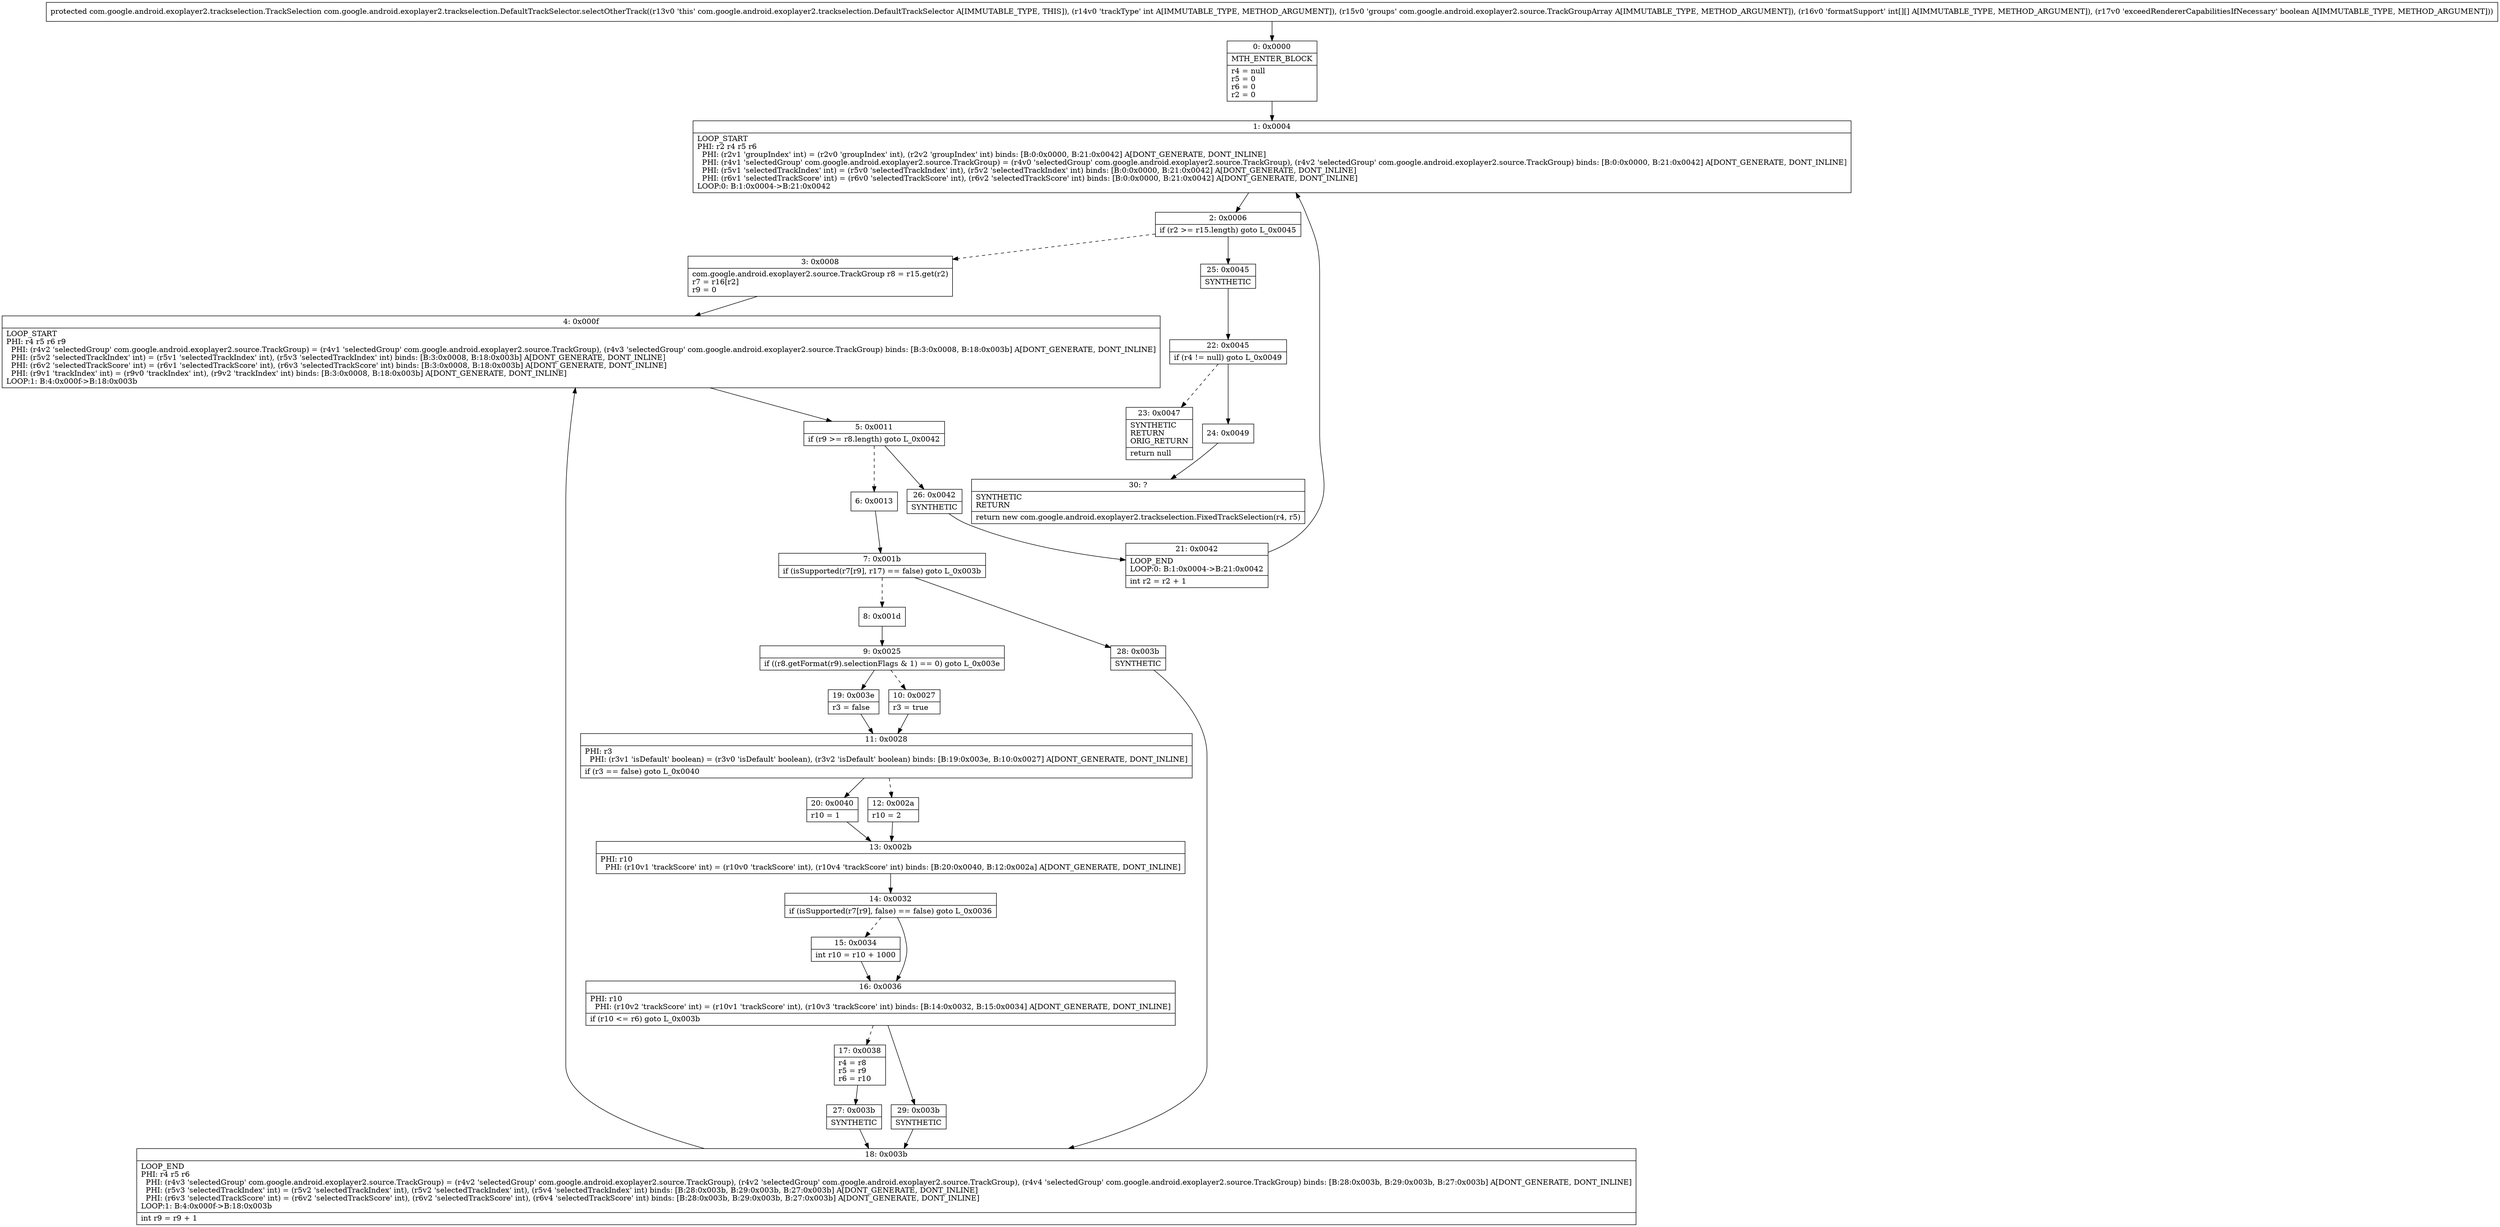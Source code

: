 digraph "CFG forcom.google.android.exoplayer2.trackselection.DefaultTrackSelector.selectOtherTrack(ILcom\/google\/android\/exoplayer2\/source\/TrackGroupArray;[[IZ)Lcom\/google\/android\/exoplayer2\/trackselection\/TrackSelection;" {
Node_0 [shape=record,label="{0\:\ 0x0000|MTH_ENTER_BLOCK\l|r4 = null\lr5 = 0\lr6 = 0\lr2 = 0\l}"];
Node_1 [shape=record,label="{1\:\ 0x0004|LOOP_START\lPHI: r2 r4 r5 r6 \l  PHI: (r2v1 'groupIndex' int) = (r2v0 'groupIndex' int), (r2v2 'groupIndex' int) binds: [B:0:0x0000, B:21:0x0042] A[DONT_GENERATE, DONT_INLINE]\l  PHI: (r4v1 'selectedGroup' com.google.android.exoplayer2.source.TrackGroup) = (r4v0 'selectedGroup' com.google.android.exoplayer2.source.TrackGroup), (r4v2 'selectedGroup' com.google.android.exoplayer2.source.TrackGroup) binds: [B:0:0x0000, B:21:0x0042] A[DONT_GENERATE, DONT_INLINE]\l  PHI: (r5v1 'selectedTrackIndex' int) = (r5v0 'selectedTrackIndex' int), (r5v2 'selectedTrackIndex' int) binds: [B:0:0x0000, B:21:0x0042] A[DONT_GENERATE, DONT_INLINE]\l  PHI: (r6v1 'selectedTrackScore' int) = (r6v0 'selectedTrackScore' int), (r6v2 'selectedTrackScore' int) binds: [B:0:0x0000, B:21:0x0042] A[DONT_GENERATE, DONT_INLINE]\lLOOP:0: B:1:0x0004\-\>B:21:0x0042\l}"];
Node_2 [shape=record,label="{2\:\ 0x0006|if (r2 \>= r15.length) goto L_0x0045\l}"];
Node_3 [shape=record,label="{3\:\ 0x0008|com.google.android.exoplayer2.source.TrackGroup r8 = r15.get(r2)\lr7 = r16[r2]\lr9 = 0\l}"];
Node_4 [shape=record,label="{4\:\ 0x000f|LOOP_START\lPHI: r4 r5 r6 r9 \l  PHI: (r4v2 'selectedGroup' com.google.android.exoplayer2.source.TrackGroup) = (r4v1 'selectedGroup' com.google.android.exoplayer2.source.TrackGroup), (r4v3 'selectedGroup' com.google.android.exoplayer2.source.TrackGroup) binds: [B:3:0x0008, B:18:0x003b] A[DONT_GENERATE, DONT_INLINE]\l  PHI: (r5v2 'selectedTrackIndex' int) = (r5v1 'selectedTrackIndex' int), (r5v3 'selectedTrackIndex' int) binds: [B:3:0x0008, B:18:0x003b] A[DONT_GENERATE, DONT_INLINE]\l  PHI: (r6v2 'selectedTrackScore' int) = (r6v1 'selectedTrackScore' int), (r6v3 'selectedTrackScore' int) binds: [B:3:0x0008, B:18:0x003b] A[DONT_GENERATE, DONT_INLINE]\l  PHI: (r9v1 'trackIndex' int) = (r9v0 'trackIndex' int), (r9v2 'trackIndex' int) binds: [B:3:0x0008, B:18:0x003b] A[DONT_GENERATE, DONT_INLINE]\lLOOP:1: B:4:0x000f\-\>B:18:0x003b\l}"];
Node_5 [shape=record,label="{5\:\ 0x0011|if (r9 \>= r8.length) goto L_0x0042\l}"];
Node_6 [shape=record,label="{6\:\ 0x0013}"];
Node_7 [shape=record,label="{7\:\ 0x001b|if (isSupported(r7[r9], r17) == false) goto L_0x003b\l}"];
Node_8 [shape=record,label="{8\:\ 0x001d}"];
Node_9 [shape=record,label="{9\:\ 0x0025|if ((r8.getFormat(r9).selectionFlags & 1) == 0) goto L_0x003e\l}"];
Node_10 [shape=record,label="{10\:\ 0x0027|r3 = true\l}"];
Node_11 [shape=record,label="{11\:\ 0x0028|PHI: r3 \l  PHI: (r3v1 'isDefault' boolean) = (r3v0 'isDefault' boolean), (r3v2 'isDefault' boolean) binds: [B:19:0x003e, B:10:0x0027] A[DONT_GENERATE, DONT_INLINE]\l|if (r3 == false) goto L_0x0040\l}"];
Node_12 [shape=record,label="{12\:\ 0x002a|r10 = 2\l}"];
Node_13 [shape=record,label="{13\:\ 0x002b|PHI: r10 \l  PHI: (r10v1 'trackScore' int) = (r10v0 'trackScore' int), (r10v4 'trackScore' int) binds: [B:20:0x0040, B:12:0x002a] A[DONT_GENERATE, DONT_INLINE]\l}"];
Node_14 [shape=record,label="{14\:\ 0x0032|if (isSupported(r7[r9], false) == false) goto L_0x0036\l}"];
Node_15 [shape=record,label="{15\:\ 0x0034|int r10 = r10 + 1000\l}"];
Node_16 [shape=record,label="{16\:\ 0x0036|PHI: r10 \l  PHI: (r10v2 'trackScore' int) = (r10v1 'trackScore' int), (r10v3 'trackScore' int) binds: [B:14:0x0032, B:15:0x0034] A[DONT_GENERATE, DONT_INLINE]\l|if (r10 \<= r6) goto L_0x003b\l}"];
Node_17 [shape=record,label="{17\:\ 0x0038|r4 = r8\lr5 = r9\lr6 = r10\l}"];
Node_18 [shape=record,label="{18\:\ 0x003b|LOOP_END\lPHI: r4 r5 r6 \l  PHI: (r4v3 'selectedGroup' com.google.android.exoplayer2.source.TrackGroup) = (r4v2 'selectedGroup' com.google.android.exoplayer2.source.TrackGroup), (r4v2 'selectedGroup' com.google.android.exoplayer2.source.TrackGroup), (r4v4 'selectedGroup' com.google.android.exoplayer2.source.TrackGroup) binds: [B:28:0x003b, B:29:0x003b, B:27:0x003b] A[DONT_GENERATE, DONT_INLINE]\l  PHI: (r5v3 'selectedTrackIndex' int) = (r5v2 'selectedTrackIndex' int), (r5v2 'selectedTrackIndex' int), (r5v4 'selectedTrackIndex' int) binds: [B:28:0x003b, B:29:0x003b, B:27:0x003b] A[DONT_GENERATE, DONT_INLINE]\l  PHI: (r6v3 'selectedTrackScore' int) = (r6v2 'selectedTrackScore' int), (r6v2 'selectedTrackScore' int), (r6v4 'selectedTrackScore' int) binds: [B:28:0x003b, B:29:0x003b, B:27:0x003b] A[DONT_GENERATE, DONT_INLINE]\lLOOP:1: B:4:0x000f\-\>B:18:0x003b\l|int r9 = r9 + 1\l}"];
Node_19 [shape=record,label="{19\:\ 0x003e|r3 = false\l}"];
Node_20 [shape=record,label="{20\:\ 0x0040|r10 = 1\l}"];
Node_21 [shape=record,label="{21\:\ 0x0042|LOOP_END\lLOOP:0: B:1:0x0004\-\>B:21:0x0042\l|int r2 = r2 + 1\l}"];
Node_22 [shape=record,label="{22\:\ 0x0045|if (r4 != null) goto L_0x0049\l}"];
Node_23 [shape=record,label="{23\:\ 0x0047|SYNTHETIC\lRETURN\lORIG_RETURN\l|return null\l}"];
Node_24 [shape=record,label="{24\:\ 0x0049}"];
Node_25 [shape=record,label="{25\:\ 0x0045|SYNTHETIC\l}"];
Node_26 [shape=record,label="{26\:\ 0x0042|SYNTHETIC\l}"];
Node_27 [shape=record,label="{27\:\ 0x003b|SYNTHETIC\l}"];
Node_28 [shape=record,label="{28\:\ 0x003b|SYNTHETIC\l}"];
Node_29 [shape=record,label="{29\:\ 0x003b|SYNTHETIC\l}"];
Node_30 [shape=record,label="{30\:\ ?|SYNTHETIC\lRETURN\l|return new com.google.android.exoplayer2.trackselection.FixedTrackSelection(r4, r5)\l}"];
MethodNode[shape=record,label="{protected com.google.android.exoplayer2.trackselection.TrackSelection com.google.android.exoplayer2.trackselection.DefaultTrackSelector.selectOtherTrack((r13v0 'this' com.google.android.exoplayer2.trackselection.DefaultTrackSelector A[IMMUTABLE_TYPE, THIS]), (r14v0 'trackType' int A[IMMUTABLE_TYPE, METHOD_ARGUMENT]), (r15v0 'groups' com.google.android.exoplayer2.source.TrackGroupArray A[IMMUTABLE_TYPE, METHOD_ARGUMENT]), (r16v0 'formatSupport' int[][] A[IMMUTABLE_TYPE, METHOD_ARGUMENT]), (r17v0 'exceedRendererCapabilitiesIfNecessary' boolean A[IMMUTABLE_TYPE, METHOD_ARGUMENT])) }"];
MethodNode -> Node_0;
Node_0 -> Node_1;
Node_1 -> Node_2;
Node_2 -> Node_3[style=dashed];
Node_2 -> Node_25;
Node_3 -> Node_4;
Node_4 -> Node_5;
Node_5 -> Node_6[style=dashed];
Node_5 -> Node_26;
Node_6 -> Node_7;
Node_7 -> Node_8[style=dashed];
Node_7 -> Node_28;
Node_8 -> Node_9;
Node_9 -> Node_10[style=dashed];
Node_9 -> Node_19;
Node_10 -> Node_11;
Node_11 -> Node_12[style=dashed];
Node_11 -> Node_20;
Node_12 -> Node_13;
Node_13 -> Node_14;
Node_14 -> Node_15[style=dashed];
Node_14 -> Node_16;
Node_15 -> Node_16;
Node_16 -> Node_17[style=dashed];
Node_16 -> Node_29;
Node_17 -> Node_27;
Node_18 -> Node_4;
Node_19 -> Node_11;
Node_20 -> Node_13;
Node_21 -> Node_1;
Node_22 -> Node_23[style=dashed];
Node_22 -> Node_24;
Node_24 -> Node_30;
Node_25 -> Node_22;
Node_26 -> Node_21;
Node_27 -> Node_18;
Node_28 -> Node_18;
Node_29 -> Node_18;
}

